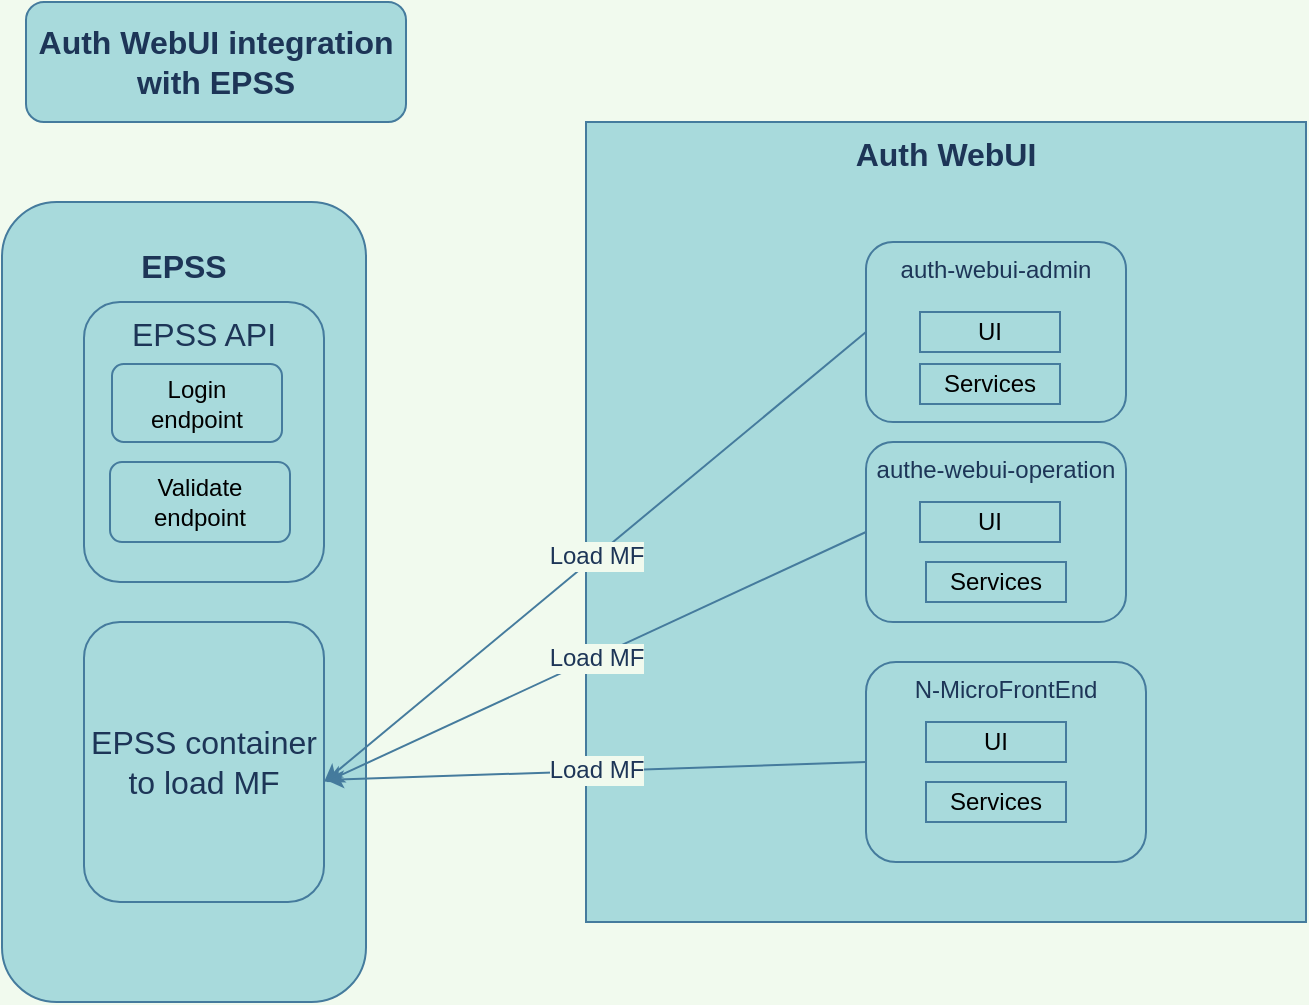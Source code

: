 <mxfile version="14.8.4" type="github">
  <diagram id="6D3YFbLRLACvCleUi_oQ" name="Page-1">
    <mxGraphModel dx="1038" dy="579" grid="1" gridSize="10" guides="1" tooltips="1" connect="1" arrows="1" fold="1" page="1" pageScale="1" pageWidth="850" pageHeight="1100" background="#F1FAEE" math="0" shadow="0">
      <root>
        <mxCell id="0" />
        <mxCell id="1" parent="0" />
        <mxCell id="_qEDWN-4wOghDL8Nv2NW-1" value="Auth WebUI integration with EPSS" style="rounded=1;whiteSpace=wrap;html=1;fontSize=16;fontStyle=1;fillColor=#A8DADC;strokeColor=#457B9D;fontColor=#1D3557;" parent="1" vertex="1">
          <mxGeometry x="70" y="20" width="190" height="60" as="geometry" />
        </mxCell>
        <mxCell id="_qEDWN-4wOghDL8Nv2NW-3" value="&lt;p style=&quot;line-height: 120%&quot;&gt;EPSS&lt;/p&gt;" style="rounded=1;whiteSpace=wrap;html=1;fontSize=16;align=center;verticalAlign=top;fontStyle=1;fillColor=#A8DADC;strokeColor=#457B9D;fontColor=#1D3557;" parent="1" vertex="1">
          <mxGeometry x="58" y="120" width="182" height="400" as="geometry" />
        </mxCell>
        <mxCell id="_qEDWN-4wOghDL8Nv2NW-4" value="Auth WebUI" style="rounded=1;whiteSpace=wrap;html=1;fontSize=16;arcSize=0;verticalAlign=top;fontStyle=1;fillColor=#A8DADC;strokeColor=#457B9D;fontColor=#1D3557;" parent="1" vertex="1">
          <mxGeometry x="350" y="80" width="360" height="400" as="geometry" />
        </mxCell>
        <mxCell id="OaYQ6bWLyEP4QGf8oPJB-1" value="EPSS container to load MF" style="rounded=1;whiteSpace=wrap;html=1;verticalAlign=middle;fontSize=16;fillColor=#A8DADC;strokeColor=#457B9D;fontColor=#1D3557;" parent="1" vertex="1">
          <mxGeometry x="99" y="330" width="120" height="140" as="geometry" />
        </mxCell>
        <mxCell id="OaYQ6bWLyEP4QGf8oPJB-2" value="auth-webui-admin" style="rounded=1;whiteSpace=wrap;html=1;fontSize=12;verticalAlign=top;fillColor=#A8DADC;strokeColor=#457B9D;fontColor=#1D3557;" parent="1" vertex="1">
          <mxGeometry x="490" y="140" width="130" height="90" as="geometry" />
        </mxCell>
        <mxCell id="OaYQ6bWLyEP4QGf8oPJB-3" value="authe-webui-operation" style="rounded=1;whiteSpace=wrap;html=1;fontSize=12;verticalAlign=top;fillColor=#A8DADC;strokeColor=#457B9D;fontColor=#1D3557;" parent="1" vertex="1">
          <mxGeometry x="490" y="240" width="130" height="90" as="geometry" />
        </mxCell>
        <mxCell id="OaYQ6bWLyEP4QGf8oPJB-4" value="N-MicroFrontEnd" style="rounded=1;whiteSpace=wrap;html=1;fontSize=12;verticalAlign=top;fillColor=#A8DADC;strokeColor=#457B9D;fontColor=#1D3557;" parent="1" vertex="1">
          <mxGeometry x="490" y="350" width="140" height="100" as="geometry" />
        </mxCell>
        <mxCell id="OaYQ6bWLyEP4QGf8oPJB-6" value="Load MF" style="endArrow=classic;html=1;fontSize=12;exitX=0;exitY=0.5;exitDx=0;exitDy=0;labelBackgroundColor=#F1FAEE;strokeColor=#457B9D;fontColor=#1D3557;" parent="1" source="OaYQ6bWLyEP4QGf8oPJB-2" edge="1">
          <mxGeometry width="50" height="50" relative="1" as="geometry">
            <mxPoint x="400" y="230" as="sourcePoint" />
            <mxPoint x="219" y="410" as="targetPoint" />
          </mxGeometry>
        </mxCell>
        <mxCell id="OaYQ6bWLyEP4QGf8oPJB-7" value="Load MF" style="endArrow=classic;html=1;fontSize=12;labelBackgroundColor=#F1FAEE;strokeColor=#457B9D;fontColor=#1D3557;exitX=0;exitY=0.5;exitDx=0;exitDy=0;" parent="1" edge="1" source="OaYQ6bWLyEP4QGf8oPJB-3">
          <mxGeometry width="50" height="50" relative="1" as="geometry">
            <mxPoint x="490" y="350" as="sourcePoint" />
            <mxPoint x="220" y="410" as="targetPoint" />
          </mxGeometry>
        </mxCell>
        <mxCell id="OaYQ6bWLyEP4QGf8oPJB-8" value="Load MF" style="endArrow=classic;html=1;fontSize=12;labelBackgroundColor=#F1FAEE;strokeColor=#457B9D;fontColor=#1D3557;" parent="1" edge="1">
          <mxGeometry width="50" height="50" relative="1" as="geometry">
            <mxPoint x="490" y="400" as="sourcePoint" />
            <mxPoint x="220" y="409" as="targetPoint" />
          </mxGeometry>
        </mxCell>
        <mxCell id="72inWW6b9XpIItNGHoLj-1" value="EPSS API&lt;br&gt;&lt;div&gt;&lt;br&gt;&lt;/div&gt;" style="rounded=1;whiteSpace=wrap;html=1;verticalAlign=top;fontSize=16;fillColor=#A8DADC;strokeColor=#457B9D;fontColor=#1D3557;align=center;" vertex="1" parent="1">
          <mxGeometry x="99" y="170" width="120" height="140" as="geometry" />
        </mxCell>
        <mxCell id="72inWW6b9XpIItNGHoLj-2" value="UI" style="rounded=0;whiteSpace=wrap;html=1;verticalAlign=middle;fillColor=#A8DADC;strokeColor=#457B9D;" vertex="1" parent="1">
          <mxGeometry x="517" y="175" width="70" height="20" as="geometry" />
        </mxCell>
        <mxCell id="72inWW6b9XpIItNGHoLj-3" value="Services" style="rounded=0;whiteSpace=wrap;html=1;verticalAlign=middle;fillColor=#A8DADC;strokeColor=#457B9D;" vertex="1" parent="1">
          <mxGeometry x="517" y="201" width="70" height="20" as="geometry" />
        </mxCell>
        <mxCell id="72inWW6b9XpIItNGHoLj-5" value="UI" style="rounded=0;whiteSpace=wrap;html=1;verticalAlign=middle;fillColor=#A8DADC;strokeColor=#457B9D;" vertex="1" parent="1">
          <mxGeometry x="517" y="270" width="70" height="20" as="geometry" />
        </mxCell>
        <mxCell id="72inWW6b9XpIItNGHoLj-6" value="Services" style="rounded=0;whiteSpace=wrap;html=1;verticalAlign=middle;fillColor=#A8DADC;strokeColor=#457B9D;" vertex="1" parent="1">
          <mxGeometry x="520" y="300" width="70" height="20" as="geometry" />
        </mxCell>
        <mxCell id="72inWW6b9XpIItNGHoLj-7" value="UI" style="rounded=0;whiteSpace=wrap;html=1;verticalAlign=middle;fillColor=#A8DADC;strokeColor=#457B9D;" vertex="1" parent="1">
          <mxGeometry x="520" y="380" width="70" height="20" as="geometry" />
        </mxCell>
        <mxCell id="72inWW6b9XpIItNGHoLj-8" value="Services" style="rounded=0;whiteSpace=wrap;html=1;verticalAlign=middle;fillColor=#A8DADC;strokeColor=#457B9D;" vertex="1" parent="1">
          <mxGeometry x="520" y="410" width="70" height="20" as="geometry" />
        </mxCell>
        <mxCell id="72inWW6b9XpIItNGHoLj-9" value="Login &lt;br&gt;endpoint" style="rounded=1;whiteSpace=wrap;html=1;strokeColor=#457B9D;fillColor=#A8DADC;verticalAlign=middle;" vertex="1" parent="1">
          <mxGeometry x="113" y="201" width="85" height="39" as="geometry" />
        </mxCell>
        <mxCell id="72inWW6b9XpIItNGHoLj-10" value="Validate endpoint" style="rounded=1;whiteSpace=wrap;html=1;strokeColor=#457B9D;fillColor=#A8DADC;verticalAlign=middle;" vertex="1" parent="1">
          <mxGeometry x="112" y="250" width="90" height="40" as="geometry" />
        </mxCell>
      </root>
    </mxGraphModel>
  </diagram>
</mxfile>

